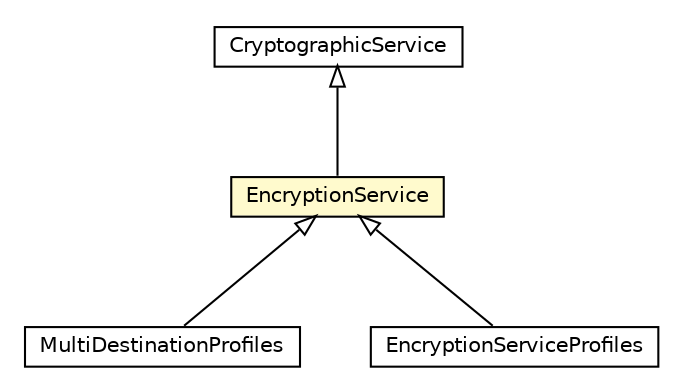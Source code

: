 #!/usr/local/bin/dot
#
# Class diagram 
# Generated by UMLGraph version 5.1 (http://www.umlgraph.org/)
#

digraph G {
	edge [fontname="Helvetica",fontsize=10,labelfontname="Helvetica",labelfontsize=10];
	node [fontname="Helvetica",fontsize=10,shape=plaintext];
	nodesep=0.25;
	ranksep=0.5;
	// org.universAAL.ontology.cryptographic.EncryptionService
	c4840087 [label=<<table title="org.universAAL.ontology.cryptographic.EncryptionService" border="0" cellborder="1" cellspacing="0" cellpadding="2" port="p" bgcolor="lemonChiffon" href="./EncryptionService.html">
		<tr><td><table border="0" cellspacing="0" cellpadding="1">
<tr><td align="center" balign="center"> EncryptionService </td></tr>
		</table></td></tr>
		</table>>, fontname="Helvetica", fontcolor="black", fontsize=10.0];
	// org.universAAL.ontology.cryptographic.CryptographicService
	c4840096 [label=<<table title="org.universAAL.ontology.cryptographic.CryptographicService" border="0" cellborder="1" cellspacing="0" cellpadding="2" port="p" href="./CryptographicService.html">
		<tr><td><table border="0" cellspacing="0" cellpadding="1">
<tr><td align="center" balign="center"> CryptographicService </td></tr>
		</table></td></tr>
		</table>>, fontname="Helvetica", fontcolor="black", fontsize=10.0];
	// org.universAAL.security.cryptographic.services.MultiDestinationProfiles
	c4840919 [label=<<table title="org.universAAL.security.cryptographic.services.MultiDestinationProfiles" border="0" cellborder="1" cellspacing="0" cellpadding="2" port="p" href="../../security/cryptographic/services/MultiDestinationProfiles.html">
		<tr><td><table border="0" cellspacing="0" cellpadding="1">
<tr><td align="center" balign="center"> MultiDestinationProfiles </td></tr>
		</table></td></tr>
		</table>>, fontname="Helvetica", fontcolor="black", fontsize=10.0];
	// org.universAAL.security.cryptographic.services.EncryptionServiceProfiles
	c4840924 [label=<<table title="org.universAAL.security.cryptographic.services.EncryptionServiceProfiles" border="0" cellborder="1" cellspacing="0" cellpadding="2" port="p" href="../../security/cryptographic/services/EncryptionServiceProfiles.html">
		<tr><td><table border="0" cellspacing="0" cellpadding="1">
<tr><td align="center" balign="center"> EncryptionServiceProfiles </td></tr>
		</table></td></tr>
		</table>>, fontname="Helvetica", fontcolor="black", fontsize=10.0];
	//org.universAAL.ontology.cryptographic.EncryptionService extends org.universAAL.ontology.cryptographic.CryptographicService
	c4840096:p -> c4840087:p [dir=back,arrowtail=empty];
	//org.universAAL.security.cryptographic.services.MultiDestinationProfiles extends org.universAAL.ontology.cryptographic.EncryptionService
	c4840087:p -> c4840919:p [dir=back,arrowtail=empty];
	//org.universAAL.security.cryptographic.services.EncryptionServiceProfiles extends org.universAAL.ontology.cryptographic.EncryptionService
	c4840087:p -> c4840924:p [dir=back,arrowtail=empty];
}

